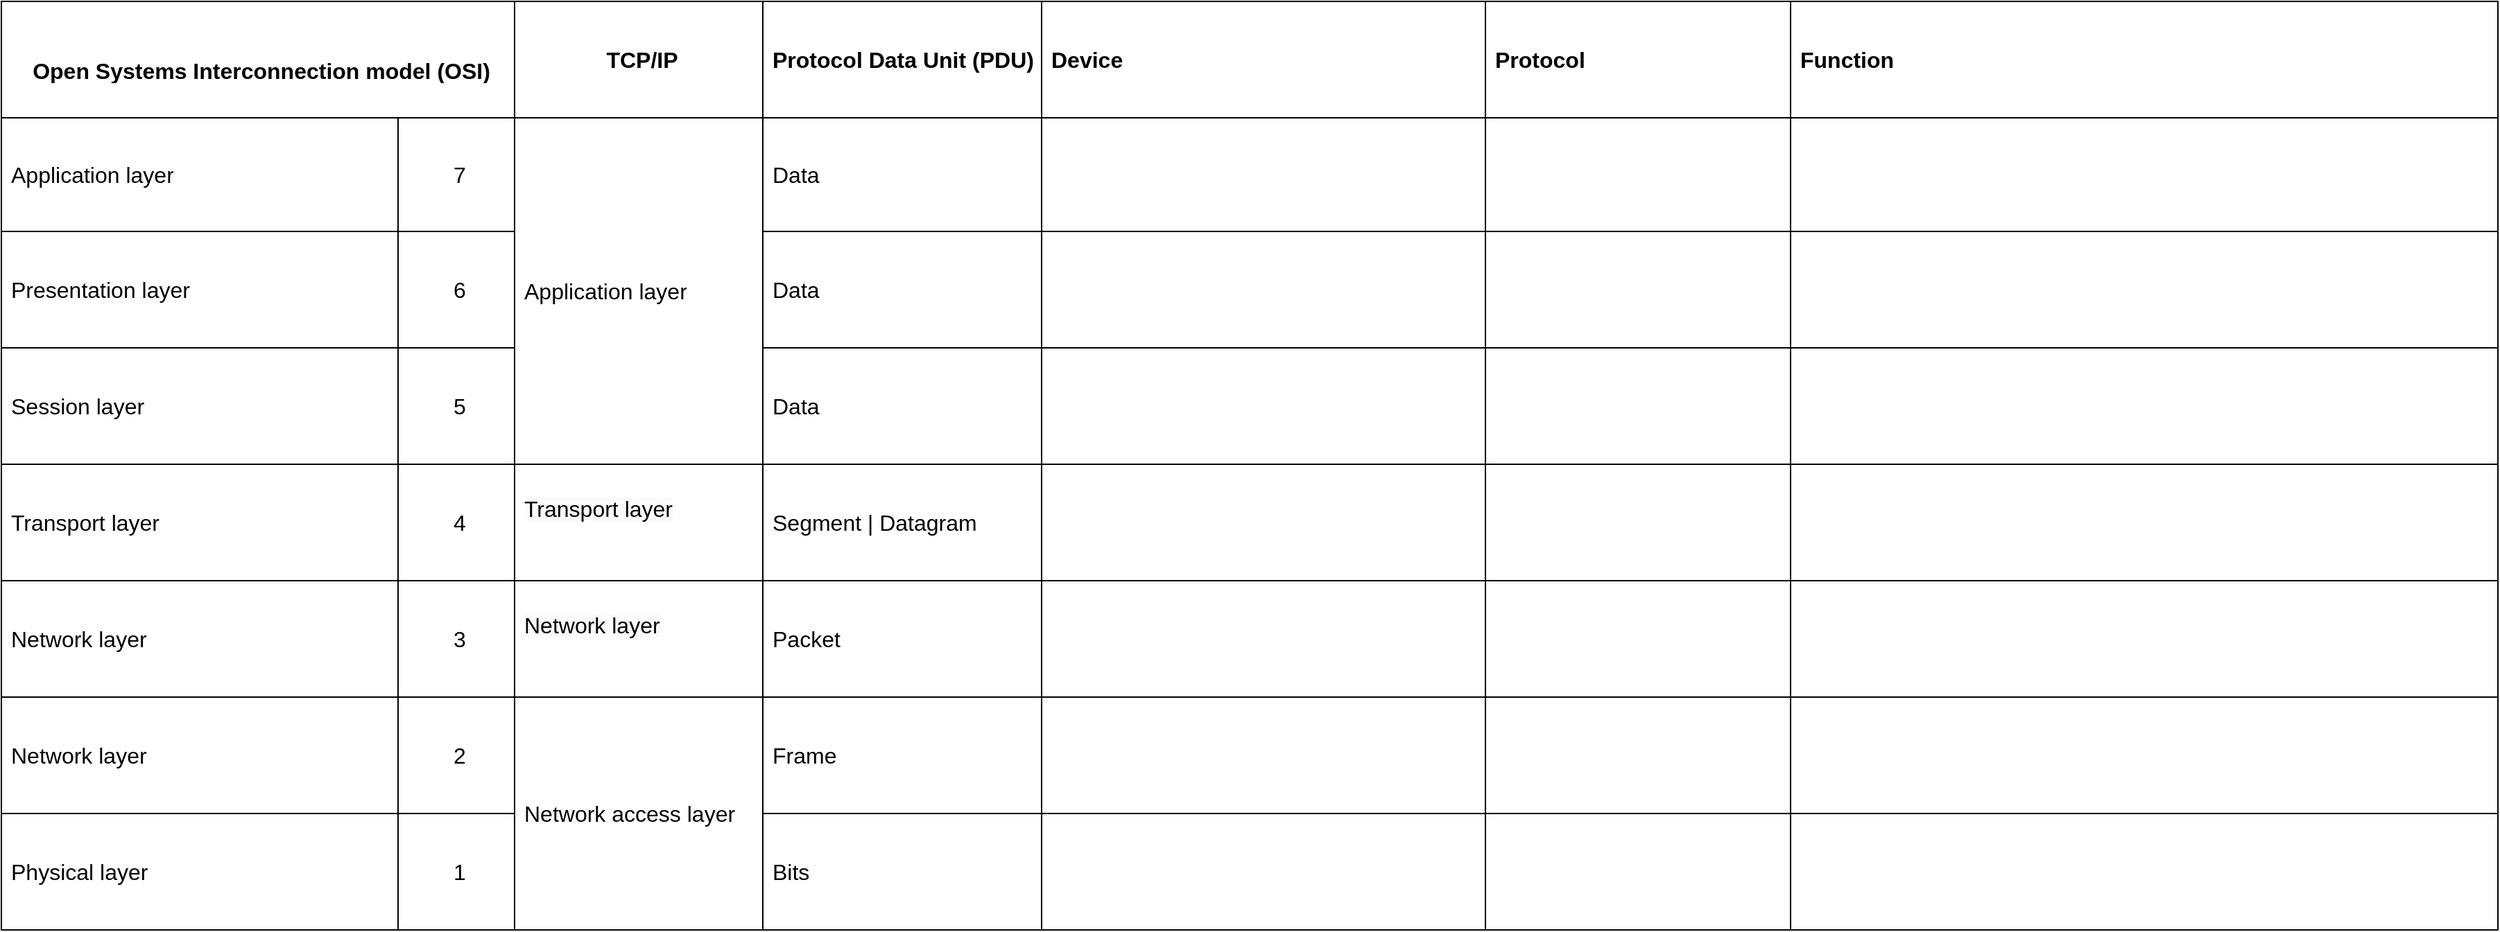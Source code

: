 <mxfile version="23.0.2" type="device">
  <diagram name="Page-1" id="F6d9qKClxrf3HJb0bxKK">
    <mxGraphModel dx="2805" dy="808" grid="1" gridSize="10" guides="1" tooltips="1" connect="1" arrows="1" fold="1" page="1" pageScale="1" pageWidth="1169" pageHeight="1654" math="0" shadow="0">
      <root>
        <mxCell id="0" />
        <mxCell id="1" parent="0" />
        <mxCell id="hqlTSE6iJHoxaWxvJwrG-1" value="" style="shape=table;startSize=0;container=1;collapsible=0;childLayout=tableLayout;fontSize=16;align=left;fontFamily=Courier New;spacingLeft=5;spacingRight=4;" vertex="1" parent="1">
          <mxGeometry x="-170" y="280" width="1800.0" height="670" as="geometry" />
        </mxCell>
        <mxCell id="hqlTSE6iJHoxaWxvJwrG-2" value="" style="shape=tableRow;horizontal=0;startSize=0;swimlaneHead=0;swimlaneBody=0;strokeColor=inherit;top=0;left=0;bottom=0;right=0;collapsible=0;dropTarget=0;fillColor=none;points=[[0,0.5],[1,0.5]];portConstraint=eastwest;fontSize=16;align=left;spacingLeft=5;" vertex="1" parent="hqlTSE6iJHoxaWxvJwrG-1">
          <mxGeometry width="1800.0" height="84" as="geometry" />
        </mxCell>
        <mxCell id="hqlTSE6iJHoxaWxvJwrG-3" value="&lt;p style=&quot;line-height: 100%; margin-bottom: 0in;&quot;&gt;&lt;b&gt;Open Systems Interconnection model (OSI)&lt;/b&gt;&lt;/p&gt;" style="shape=partialRectangle;html=1;whiteSpace=wrap;connectable=0;strokeColor=inherit;overflow=hidden;fillColor=none;top=0;left=0;bottom=0;right=0;pointerEvents=1;fontSize=16;align=center;spacingLeft=5;rowspan=1;colspan=2;" vertex="1" parent="hqlTSE6iJHoxaWxvJwrG-2">
          <mxGeometry width="370" height="84" as="geometry">
            <mxRectangle width="286" height="84" as="alternateBounds" />
          </mxGeometry>
        </mxCell>
        <mxCell id="hqlTSE6iJHoxaWxvJwrG-4" value="OSI layer" style="shape=partialRectangle;html=1;whiteSpace=wrap;connectable=0;strokeColor=inherit;overflow=hidden;fillColor=none;top=0;left=0;bottom=0;right=0;pointerEvents=1;fontSize=16;align=center;spacingLeft=5;" vertex="1" visible="0" parent="hqlTSE6iJHoxaWxvJwrG-2">
          <mxGeometry x="286" width="84" height="84" as="geometry">
            <mxRectangle width="84" height="84" as="alternateBounds" />
          </mxGeometry>
        </mxCell>
        <mxCell id="hqlTSE6iJHoxaWxvJwrG-79" value="TCP/IP" style="shape=partialRectangle;html=1;whiteSpace=wrap;connectable=1;strokeColor=inherit;overflow=hidden;fillColor=none;top=0;left=0;bottom=0;right=0;pointerEvents=1;fontSize=16;movable=1;resizable=1;rotatable=1;deletable=1;editable=1;locked=0;align=center;spacingLeft=5;fontStyle=1" vertex="1" parent="hqlTSE6iJHoxaWxvJwrG-2">
          <mxGeometry x="370" width="179" height="84" as="geometry">
            <mxRectangle width="179" height="84" as="alternateBounds" />
          </mxGeometry>
        </mxCell>
        <mxCell id="hqlTSE6iJHoxaWxvJwrG-5" value="Protocol Data Unit (PDU)" style="shape=partialRectangle;html=1;whiteSpace=wrap;connectable=1;strokeColor=inherit;overflow=hidden;fillColor=none;top=0;left=0;bottom=0;right=0;pointerEvents=1;fontSize=16;movable=1;resizable=1;rotatable=1;deletable=1;editable=1;locked=0;align=left;spacingLeft=5;fontStyle=1" vertex="1" parent="hqlTSE6iJHoxaWxvJwrG-2">
          <mxGeometry x="549" width="201" height="84" as="geometry">
            <mxRectangle width="201" height="84" as="alternateBounds" />
          </mxGeometry>
        </mxCell>
        <mxCell id="hqlTSE6iJHoxaWxvJwrG-14" value="Device" style="shape=partialRectangle;html=1;whiteSpace=wrap;connectable=1;strokeColor=inherit;overflow=hidden;fillColor=none;top=0;left=0;bottom=0;right=0;pointerEvents=1;fontSize=16;movable=1;resizable=1;rotatable=1;deletable=1;editable=1;locked=0;align=left;spacingLeft=5;fontStyle=1" vertex="1" parent="hqlTSE6iJHoxaWxvJwrG-2">
          <mxGeometry x="750" width="320" height="84" as="geometry">
            <mxRectangle width="320" height="84" as="alternateBounds" />
          </mxGeometry>
        </mxCell>
        <mxCell id="hqlTSE6iJHoxaWxvJwrG-20" value="Protocol" style="shape=partialRectangle;html=1;whiteSpace=wrap;connectable=1;strokeColor=inherit;overflow=hidden;fillColor=none;top=0;left=0;bottom=0;right=0;pointerEvents=1;fontSize=16;movable=1;resizable=1;rotatable=1;deletable=1;editable=1;locked=0;align=left;spacingLeft=5;fontStyle=1" vertex="1" parent="hqlTSE6iJHoxaWxvJwrG-2">
          <mxGeometry x="1070" width="220" height="84" as="geometry">
            <mxRectangle width="220" height="84" as="alternateBounds" />
          </mxGeometry>
        </mxCell>
        <mxCell id="hqlTSE6iJHoxaWxvJwrG-17" value="Function" style="shape=partialRectangle;html=1;whiteSpace=wrap;connectable=1;strokeColor=inherit;overflow=hidden;fillColor=none;top=0;left=0;bottom=0;right=0;pointerEvents=1;fontSize=16;movable=1;resizable=1;rotatable=1;deletable=1;editable=1;locked=0;align=left;spacingLeft=5;fontStyle=1" vertex="1" parent="hqlTSE6iJHoxaWxvJwrG-2">
          <mxGeometry x="1290" width="510" height="84" as="geometry">
            <mxRectangle width="510" height="84" as="alternateBounds" />
          </mxGeometry>
        </mxCell>
        <mxCell id="hqlTSE6iJHoxaWxvJwrG-6" value="" style="shape=tableRow;horizontal=0;startSize=0;swimlaneHead=0;swimlaneBody=0;strokeColor=inherit;top=0;left=0;bottom=0;right=0;collapsible=0;dropTarget=0;fillColor=none;points=[[0,0.5],[1,0.5]];portConstraint=eastwest;fontSize=16;align=left;spacingLeft=5;" vertex="1" parent="hqlTSE6iJHoxaWxvJwrG-1">
          <mxGeometry y="84" width="1800.0" height="82" as="geometry" />
        </mxCell>
        <mxCell id="hqlTSE6iJHoxaWxvJwrG-7" value="Application layer" style="shape=partialRectangle;html=1;whiteSpace=wrap;connectable=0;strokeColor=inherit;overflow=hidden;fillColor=none;top=0;left=0;bottom=0;right=0;pointerEvents=1;fontSize=16;align=left;spacingLeft=5;" vertex="1" parent="hqlTSE6iJHoxaWxvJwrG-6">
          <mxGeometry width="286" height="82" as="geometry">
            <mxRectangle width="286" height="82" as="alternateBounds" />
          </mxGeometry>
        </mxCell>
        <mxCell id="hqlTSE6iJHoxaWxvJwrG-8" value="7" style="shape=partialRectangle;html=1;whiteSpace=wrap;connectable=0;strokeColor=inherit;overflow=hidden;fillColor=none;top=0;left=0;bottom=0;right=0;pointerEvents=1;fontSize=16;align=center;spacingLeft=5;" vertex="1" parent="hqlTSE6iJHoxaWxvJwrG-6">
          <mxGeometry x="286" width="84" height="82" as="geometry">
            <mxRectangle width="84" height="82" as="alternateBounds" />
          </mxGeometry>
        </mxCell>
        <mxCell id="hqlTSE6iJHoxaWxvJwrG-80" value="Application layer" style="shape=partialRectangle;html=1;whiteSpace=wrap;connectable=1;strokeColor=inherit;overflow=hidden;fillColor=none;top=0;left=0;bottom=0;right=0;pointerEvents=1;fontSize=16;movable=1;resizable=1;rotatable=1;deletable=1;editable=1;locked=0;align=left;spacingLeft=5;rowspan=3;colspan=1;" vertex="1" parent="hqlTSE6iJHoxaWxvJwrG-6">
          <mxGeometry x="370" width="179" height="250" as="geometry">
            <mxRectangle width="179" height="82" as="alternateBounds" />
          </mxGeometry>
        </mxCell>
        <mxCell id="hqlTSE6iJHoxaWxvJwrG-9" value="Data" style="shape=partialRectangle;html=1;whiteSpace=wrap;connectable=1;strokeColor=inherit;overflow=hidden;fillColor=none;top=0;left=0;bottom=0;right=0;pointerEvents=1;fontSize=16;movable=1;resizable=1;rotatable=1;deletable=1;editable=1;locked=0;align=left;spacingLeft=5;" vertex="1" parent="hqlTSE6iJHoxaWxvJwrG-6">
          <mxGeometry x="549" width="201" height="82" as="geometry">
            <mxRectangle width="201" height="82" as="alternateBounds" />
          </mxGeometry>
        </mxCell>
        <mxCell id="hqlTSE6iJHoxaWxvJwrG-15" style="shape=partialRectangle;html=1;whiteSpace=wrap;connectable=1;strokeColor=inherit;overflow=hidden;fillColor=none;top=0;left=0;bottom=0;right=0;pointerEvents=1;fontSize=16;movable=1;resizable=1;rotatable=1;deletable=1;editable=1;locked=0;align=left;spacingLeft=5;" vertex="1" parent="hqlTSE6iJHoxaWxvJwrG-6">
          <mxGeometry x="750" width="320" height="82" as="geometry">
            <mxRectangle width="320" height="82" as="alternateBounds" />
          </mxGeometry>
        </mxCell>
        <mxCell id="hqlTSE6iJHoxaWxvJwrG-21" style="shape=partialRectangle;html=1;whiteSpace=wrap;connectable=1;strokeColor=inherit;overflow=hidden;fillColor=none;top=0;left=0;bottom=0;right=0;pointerEvents=1;fontSize=16;movable=1;resizable=1;rotatable=1;deletable=1;editable=1;locked=0;align=left;spacingLeft=5;" vertex="1" parent="hqlTSE6iJHoxaWxvJwrG-6">
          <mxGeometry x="1070" width="220" height="82" as="geometry">
            <mxRectangle width="220" height="82" as="alternateBounds" />
          </mxGeometry>
        </mxCell>
        <mxCell id="hqlTSE6iJHoxaWxvJwrG-18" style="shape=partialRectangle;html=1;whiteSpace=wrap;connectable=1;strokeColor=inherit;overflow=hidden;fillColor=none;top=0;left=0;bottom=0;right=0;pointerEvents=1;fontSize=16;movable=1;resizable=1;rotatable=1;deletable=1;editable=1;locked=0;align=left;spacingLeft=5;" vertex="1" parent="hqlTSE6iJHoxaWxvJwrG-6">
          <mxGeometry x="1290" width="510" height="82" as="geometry">
            <mxRectangle width="510" height="82" as="alternateBounds" />
          </mxGeometry>
        </mxCell>
        <mxCell id="hqlTSE6iJHoxaWxvJwrG-10" value="" style="shape=tableRow;horizontal=0;startSize=0;swimlaneHead=0;swimlaneBody=0;strokeColor=inherit;top=0;left=0;bottom=0;right=0;collapsible=0;dropTarget=0;fillColor=none;points=[[0,0.5],[1,0.5]];portConstraint=eastwest;fontSize=16;align=left;spacingLeft=5;" vertex="1" parent="hqlTSE6iJHoxaWxvJwrG-1">
          <mxGeometry y="166" width="1800.0" height="84" as="geometry" />
        </mxCell>
        <mxCell id="hqlTSE6iJHoxaWxvJwrG-11" value="Presentation layer" style="shape=partialRectangle;html=1;whiteSpace=wrap;connectable=0;strokeColor=inherit;overflow=hidden;fillColor=none;top=0;left=0;bottom=0;right=0;pointerEvents=1;fontSize=16;align=left;spacingLeft=5;" vertex="1" parent="hqlTSE6iJHoxaWxvJwrG-10">
          <mxGeometry width="286" height="84" as="geometry">
            <mxRectangle width="286" height="84" as="alternateBounds" />
          </mxGeometry>
        </mxCell>
        <mxCell id="hqlTSE6iJHoxaWxvJwrG-12" value="6" style="shape=partialRectangle;html=1;whiteSpace=wrap;connectable=0;strokeColor=inherit;overflow=hidden;fillColor=none;top=0;left=0;bottom=0;right=0;pointerEvents=1;fontSize=16;align=center;spacingLeft=5;" vertex="1" parent="hqlTSE6iJHoxaWxvJwrG-10">
          <mxGeometry x="286" width="84" height="84" as="geometry">
            <mxRectangle width="84" height="84" as="alternateBounds" />
          </mxGeometry>
        </mxCell>
        <mxCell id="hqlTSE6iJHoxaWxvJwrG-81" value="" style="shape=partialRectangle;html=1;whiteSpace=wrap;connectable=1;strokeColor=inherit;overflow=hidden;fillColor=none;top=0;left=0;bottom=0;right=0;pointerEvents=1;fontSize=16;movable=1;resizable=1;rotatable=1;deletable=1;editable=1;locked=0;align=left;spacingLeft=5;" vertex="1" visible="0" parent="hqlTSE6iJHoxaWxvJwrG-10">
          <mxGeometry x="370" width="179" height="84" as="geometry">
            <mxRectangle width="179" height="84" as="alternateBounds" />
          </mxGeometry>
        </mxCell>
        <mxCell id="hqlTSE6iJHoxaWxvJwrG-13" value="Data" style="shape=partialRectangle;html=1;whiteSpace=wrap;connectable=1;strokeColor=inherit;overflow=hidden;fillColor=none;top=0;left=0;bottom=0;right=0;pointerEvents=1;fontSize=16;movable=1;resizable=1;rotatable=1;deletable=1;editable=1;locked=0;align=left;spacingLeft=5;" vertex="1" parent="hqlTSE6iJHoxaWxvJwrG-10">
          <mxGeometry x="549" width="201" height="84" as="geometry">
            <mxRectangle width="201" height="84" as="alternateBounds" />
          </mxGeometry>
        </mxCell>
        <mxCell id="hqlTSE6iJHoxaWxvJwrG-16" style="shape=partialRectangle;html=1;whiteSpace=wrap;connectable=1;strokeColor=inherit;overflow=hidden;fillColor=none;top=0;left=0;bottom=0;right=0;pointerEvents=1;fontSize=16;movable=1;resizable=1;rotatable=1;deletable=1;editable=1;locked=0;align=left;spacingLeft=5;" vertex="1" parent="hqlTSE6iJHoxaWxvJwrG-10">
          <mxGeometry x="750" width="320" height="84" as="geometry">
            <mxRectangle width="320" height="84" as="alternateBounds" />
          </mxGeometry>
        </mxCell>
        <mxCell id="hqlTSE6iJHoxaWxvJwrG-22" style="shape=partialRectangle;html=1;whiteSpace=wrap;connectable=1;strokeColor=inherit;overflow=hidden;fillColor=none;top=0;left=0;bottom=0;right=0;pointerEvents=1;fontSize=16;movable=1;resizable=1;rotatable=1;deletable=1;editable=1;locked=0;align=left;spacingLeft=5;" vertex="1" parent="hqlTSE6iJHoxaWxvJwrG-10">
          <mxGeometry x="1070" width="220" height="84" as="geometry">
            <mxRectangle width="220" height="84" as="alternateBounds" />
          </mxGeometry>
        </mxCell>
        <mxCell id="hqlTSE6iJHoxaWxvJwrG-19" style="shape=partialRectangle;html=1;whiteSpace=wrap;connectable=1;strokeColor=inherit;overflow=hidden;fillColor=none;top=0;left=0;bottom=0;right=0;pointerEvents=1;fontSize=16;movable=1;resizable=1;rotatable=1;deletable=1;editable=1;locked=0;align=left;spacingLeft=5;" vertex="1" parent="hqlTSE6iJHoxaWxvJwrG-10">
          <mxGeometry x="1290" width="510" height="84" as="geometry">
            <mxRectangle width="510" height="84" as="alternateBounds" />
          </mxGeometry>
        </mxCell>
        <mxCell id="hqlTSE6iJHoxaWxvJwrG-44" style="shape=tableRow;horizontal=0;startSize=0;swimlaneHead=0;swimlaneBody=0;strokeColor=inherit;top=0;left=0;bottom=0;right=0;collapsible=0;dropTarget=0;fillColor=none;points=[[0,0.5],[1,0.5]];portConstraint=eastwest;fontSize=16;align=left;spacingLeft=5;" vertex="1" parent="hqlTSE6iJHoxaWxvJwrG-1">
          <mxGeometry y="250" width="1800.0" height="84" as="geometry" />
        </mxCell>
        <mxCell id="hqlTSE6iJHoxaWxvJwrG-45" value="Session layer" style="shape=partialRectangle;html=1;whiteSpace=wrap;connectable=0;strokeColor=inherit;overflow=hidden;fillColor=none;top=0;left=0;bottom=0;right=0;pointerEvents=1;fontSize=16;align=left;spacingLeft=5;" vertex="1" parent="hqlTSE6iJHoxaWxvJwrG-44">
          <mxGeometry width="286" height="84" as="geometry">
            <mxRectangle width="286" height="84" as="alternateBounds" />
          </mxGeometry>
        </mxCell>
        <mxCell id="hqlTSE6iJHoxaWxvJwrG-46" value="5" style="shape=partialRectangle;html=1;whiteSpace=wrap;connectable=0;strokeColor=inherit;overflow=hidden;fillColor=none;top=0;left=0;bottom=0;right=0;pointerEvents=1;fontSize=16;align=center;spacingLeft=5;" vertex="1" parent="hqlTSE6iJHoxaWxvJwrG-44">
          <mxGeometry x="286" width="84" height="84" as="geometry">
            <mxRectangle width="84" height="84" as="alternateBounds" />
          </mxGeometry>
        </mxCell>
        <mxCell id="hqlTSE6iJHoxaWxvJwrG-82" value="" style="shape=partialRectangle;html=1;whiteSpace=wrap;connectable=1;strokeColor=inherit;overflow=hidden;fillColor=none;top=0;left=0;bottom=0;right=0;pointerEvents=1;fontSize=16;movable=1;resizable=1;rotatable=1;deletable=1;editable=1;locked=0;align=left;spacingLeft=5;" vertex="1" visible="0" parent="hqlTSE6iJHoxaWxvJwrG-44">
          <mxGeometry x="370" width="179" height="84" as="geometry">
            <mxRectangle width="179" height="84" as="alternateBounds" />
          </mxGeometry>
        </mxCell>
        <mxCell id="hqlTSE6iJHoxaWxvJwrG-47" value="Data" style="shape=partialRectangle;html=1;whiteSpace=wrap;connectable=1;strokeColor=inherit;overflow=hidden;fillColor=none;top=0;left=0;bottom=0;right=0;pointerEvents=1;fontSize=16;movable=1;resizable=1;rotatable=1;deletable=1;editable=1;locked=0;align=left;spacingLeft=5;" vertex="1" parent="hqlTSE6iJHoxaWxvJwrG-44">
          <mxGeometry x="549" width="201" height="84" as="geometry">
            <mxRectangle width="201" height="84" as="alternateBounds" />
          </mxGeometry>
        </mxCell>
        <mxCell id="hqlTSE6iJHoxaWxvJwrG-48" style="shape=partialRectangle;html=1;whiteSpace=wrap;connectable=1;strokeColor=inherit;overflow=hidden;fillColor=none;top=0;left=0;bottom=0;right=0;pointerEvents=1;fontSize=16;movable=1;resizable=1;rotatable=1;deletable=1;editable=1;locked=0;align=left;spacingLeft=5;" vertex="1" parent="hqlTSE6iJHoxaWxvJwrG-44">
          <mxGeometry x="750" width="320" height="84" as="geometry">
            <mxRectangle width="320" height="84" as="alternateBounds" />
          </mxGeometry>
        </mxCell>
        <mxCell id="hqlTSE6iJHoxaWxvJwrG-49" style="shape=partialRectangle;html=1;whiteSpace=wrap;connectable=1;strokeColor=inherit;overflow=hidden;fillColor=none;top=0;left=0;bottom=0;right=0;pointerEvents=1;fontSize=16;movable=1;resizable=1;rotatable=1;deletable=1;editable=1;locked=0;align=left;spacingLeft=5;" vertex="1" parent="hqlTSE6iJHoxaWxvJwrG-44">
          <mxGeometry x="1070" width="220" height="84" as="geometry">
            <mxRectangle width="220" height="84" as="alternateBounds" />
          </mxGeometry>
        </mxCell>
        <mxCell id="hqlTSE6iJHoxaWxvJwrG-50" style="shape=partialRectangle;html=1;whiteSpace=wrap;connectable=1;strokeColor=inherit;overflow=hidden;fillColor=none;top=0;left=0;bottom=0;right=0;pointerEvents=1;fontSize=16;movable=1;resizable=1;rotatable=1;deletable=1;editable=1;locked=0;align=left;spacingLeft=5;" vertex="1" parent="hqlTSE6iJHoxaWxvJwrG-44">
          <mxGeometry x="1290" width="510" height="84" as="geometry">
            <mxRectangle width="510" height="84" as="alternateBounds" />
          </mxGeometry>
        </mxCell>
        <mxCell id="hqlTSE6iJHoxaWxvJwrG-51" style="shape=tableRow;horizontal=0;startSize=0;swimlaneHead=0;swimlaneBody=0;strokeColor=inherit;top=0;left=0;bottom=0;right=0;collapsible=0;dropTarget=0;fillColor=none;points=[[0,0.5],[1,0.5]];portConstraint=eastwest;fontSize=16;align=left;spacingLeft=5;" vertex="1" parent="hqlTSE6iJHoxaWxvJwrG-1">
          <mxGeometry y="334" width="1800.0" height="84" as="geometry" />
        </mxCell>
        <mxCell id="hqlTSE6iJHoxaWxvJwrG-52" value="Transport layer" style="shape=partialRectangle;html=1;whiteSpace=wrap;connectable=0;strokeColor=inherit;overflow=hidden;fillColor=none;top=0;left=0;bottom=0;right=0;pointerEvents=1;fontSize=16;align=left;spacingLeft=5;" vertex="1" parent="hqlTSE6iJHoxaWxvJwrG-51">
          <mxGeometry width="286" height="84" as="geometry">
            <mxRectangle width="286" height="84" as="alternateBounds" />
          </mxGeometry>
        </mxCell>
        <mxCell id="hqlTSE6iJHoxaWxvJwrG-53" value="4" style="shape=partialRectangle;html=1;whiteSpace=wrap;connectable=0;strokeColor=inherit;overflow=hidden;fillColor=none;top=0;left=0;bottom=0;right=0;pointerEvents=1;fontSize=16;align=center;spacingLeft=5;" vertex="1" parent="hqlTSE6iJHoxaWxvJwrG-51">
          <mxGeometry x="286" width="84" height="84" as="geometry">
            <mxRectangle width="84" height="84" as="alternateBounds" />
          </mxGeometry>
        </mxCell>
        <mxCell id="hqlTSE6iJHoxaWxvJwrG-83" value="&#xa;&lt;span style=&quot;color: rgb(0, 0, 0); font-family: Helvetica; font-size: 16px; font-style: normal; font-variant-ligatures: normal; font-variant-caps: normal; font-weight: 400; letter-spacing: normal; orphans: 2; text-align: left; text-indent: 0px; text-transform: none; widows: 2; word-spacing: 0px; -webkit-text-stroke-width: 0px; background-color: rgb(251, 251, 251); text-decoration-thickness: initial; text-decoration-style: initial; text-decoration-color: initial; float: none; display: inline !important;&quot;&gt;Transport layer&lt;/span&gt;&#xa;&#xa;" style="shape=partialRectangle;html=1;whiteSpace=wrap;connectable=1;strokeColor=inherit;overflow=hidden;fillColor=none;top=0;left=0;bottom=0;right=0;pointerEvents=1;fontSize=16;movable=1;resizable=1;rotatable=1;deletable=1;editable=1;locked=0;align=left;spacingLeft=5;" vertex="1" parent="hqlTSE6iJHoxaWxvJwrG-51">
          <mxGeometry x="370" width="179" height="84" as="geometry">
            <mxRectangle width="179" height="84" as="alternateBounds" />
          </mxGeometry>
        </mxCell>
        <mxCell id="hqlTSE6iJHoxaWxvJwrG-54" value="Segment | Datagram" style="shape=partialRectangle;html=1;whiteSpace=wrap;connectable=1;strokeColor=inherit;overflow=hidden;fillColor=none;top=0;left=0;bottom=0;right=0;pointerEvents=1;fontSize=16;movable=1;resizable=1;rotatable=1;deletable=1;editable=1;locked=0;align=left;spacingLeft=5;" vertex="1" parent="hqlTSE6iJHoxaWxvJwrG-51">
          <mxGeometry x="549" width="201" height="84" as="geometry">
            <mxRectangle width="201" height="84" as="alternateBounds" />
          </mxGeometry>
        </mxCell>
        <mxCell id="hqlTSE6iJHoxaWxvJwrG-55" style="shape=partialRectangle;html=1;whiteSpace=wrap;connectable=1;strokeColor=inherit;overflow=hidden;fillColor=none;top=0;left=0;bottom=0;right=0;pointerEvents=1;fontSize=16;movable=1;resizable=1;rotatable=1;deletable=1;editable=1;locked=0;align=left;spacingLeft=5;" vertex="1" parent="hqlTSE6iJHoxaWxvJwrG-51">
          <mxGeometry x="750" width="320" height="84" as="geometry">
            <mxRectangle width="320" height="84" as="alternateBounds" />
          </mxGeometry>
        </mxCell>
        <mxCell id="hqlTSE6iJHoxaWxvJwrG-56" style="shape=partialRectangle;html=1;whiteSpace=wrap;connectable=1;strokeColor=inherit;overflow=hidden;fillColor=none;top=0;left=0;bottom=0;right=0;pointerEvents=1;fontSize=16;movable=1;resizable=1;rotatable=1;deletable=1;editable=1;locked=0;align=left;spacingLeft=5;" vertex="1" parent="hqlTSE6iJHoxaWxvJwrG-51">
          <mxGeometry x="1070" width="220" height="84" as="geometry">
            <mxRectangle width="220" height="84" as="alternateBounds" />
          </mxGeometry>
        </mxCell>
        <mxCell id="hqlTSE6iJHoxaWxvJwrG-57" style="shape=partialRectangle;html=1;whiteSpace=wrap;connectable=1;strokeColor=inherit;overflow=hidden;fillColor=none;top=0;left=0;bottom=0;right=0;pointerEvents=1;fontSize=16;movable=1;resizable=1;rotatable=1;deletable=1;editable=1;locked=0;align=left;spacingLeft=5;" vertex="1" parent="hqlTSE6iJHoxaWxvJwrG-51">
          <mxGeometry x="1290" width="510" height="84" as="geometry">
            <mxRectangle width="510" height="84" as="alternateBounds" />
          </mxGeometry>
        </mxCell>
        <mxCell id="hqlTSE6iJHoxaWxvJwrG-58" style="shape=tableRow;horizontal=0;startSize=0;swimlaneHead=0;swimlaneBody=0;strokeColor=inherit;top=0;left=0;bottom=0;right=0;collapsible=0;dropTarget=0;fillColor=none;points=[[0,0.5],[1,0.5]];portConstraint=eastwest;fontSize=16;align=left;spacingLeft=5;" vertex="1" parent="hqlTSE6iJHoxaWxvJwrG-1">
          <mxGeometry y="418" width="1800.0" height="84" as="geometry" />
        </mxCell>
        <mxCell id="hqlTSE6iJHoxaWxvJwrG-59" value="Network layer" style="shape=partialRectangle;html=1;whiteSpace=wrap;connectable=0;strokeColor=inherit;overflow=hidden;fillColor=none;top=0;left=0;bottom=0;right=0;pointerEvents=1;fontSize=16;align=left;spacingLeft=5;" vertex="1" parent="hqlTSE6iJHoxaWxvJwrG-58">
          <mxGeometry width="286" height="84" as="geometry">
            <mxRectangle width="286" height="84" as="alternateBounds" />
          </mxGeometry>
        </mxCell>
        <mxCell id="hqlTSE6iJHoxaWxvJwrG-60" value="3" style="shape=partialRectangle;html=1;whiteSpace=wrap;connectable=0;strokeColor=inherit;overflow=hidden;fillColor=none;top=0;left=0;bottom=0;right=0;pointerEvents=1;fontSize=16;align=center;spacingLeft=5;" vertex="1" parent="hqlTSE6iJHoxaWxvJwrG-58">
          <mxGeometry x="286" width="84" height="84" as="geometry">
            <mxRectangle width="84" height="84" as="alternateBounds" />
          </mxGeometry>
        </mxCell>
        <mxCell id="hqlTSE6iJHoxaWxvJwrG-84" value="&#xa;&lt;span style=&quot;color: rgb(0, 0, 0); font-family: Helvetica; font-size: 16px; font-style: normal; font-variant-ligatures: normal; font-variant-caps: normal; font-weight: 400; letter-spacing: normal; orphans: 2; text-align: left; text-indent: 0px; text-transform: none; widows: 2; word-spacing: 0px; -webkit-text-stroke-width: 0px; background-color: rgb(251, 251, 251); text-decoration-thickness: initial; text-decoration-style: initial; text-decoration-color: initial; float: none; display: inline !important;&quot;&gt;Network layer&lt;/span&gt;&#xa;&#xa;" style="shape=partialRectangle;html=1;whiteSpace=wrap;connectable=1;strokeColor=inherit;overflow=hidden;fillColor=none;top=0;left=0;bottom=0;right=0;pointerEvents=1;fontSize=16;movable=1;resizable=1;rotatable=1;deletable=1;editable=1;locked=0;align=left;spacingLeft=5;" vertex="1" parent="hqlTSE6iJHoxaWxvJwrG-58">
          <mxGeometry x="370" width="179" height="84" as="geometry">
            <mxRectangle width="179" height="84" as="alternateBounds" />
          </mxGeometry>
        </mxCell>
        <mxCell id="hqlTSE6iJHoxaWxvJwrG-61" value="Packet" style="shape=partialRectangle;html=1;whiteSpace=wrap;connectable=1;strokeColor=inherit;overflow=hidden;fillColor=none;top=0;left=0;bottom=0;right=0;pointerEvents=1;fontSize=16;movable=1;resizable=1;rotatable=1;deletable=1;editable=1;locked=0;align=left;spacingLeft=5;" vertex="1" parent="hqlTSE6iJHoxaWxvJwrG-58">
          <mxGeometry x="549" width="201" height="84" as="geometry">
            <mxRectangle width="201" height="84" as="alternateBounds" />
          </mxGeometry>
        </mxCell>
        <mxCell id="hqlTSE6iJHoxaWxvJwrG-62" style="shape=partialRectangle;html=1;whiteSpace=wrap;connectable=1;strokeColor=inherit;overflow=hidden;fillColor=none;top=0;left=0;bottom=0;right=0;pointerEvents=1;fontSize=16;movable=1;resizable=1;rotatable=1;deletable=1;editable=1;locked=0;align=left;spacingLeft=5;" vertex="1" parent="hqlTSE6iJHoxaWxvJwrG-58">
          <mxGeometry x="750" width="320" height="84" as="geometry">
            <mxRectangle width="320" height="84" as="alternateBounds" />
          </mxGeometry>
        </mxCell>
        <mxCell id="hqlTSE6iJHoxaWxvJwrG-63" style="shape=partialRectangle;html=1;whiteSpace=wrap;connectable=1;strokeColor=inherit;overflow=hidden;fillColor=none;top=0;left=0;bottom=0;right=0;pointerEvents=1;fontSize=16;movable=1;resizable=1;rotatable=1;deletable=1;editable=1;locked=0;align=left;spacingLeft=5;" vertex="1" parent="hqlTSE6iJHoxaWxvJwrG-58">
          <mxGeometry x="1070" width="220" height="84" as="geometry">
            <mxRectangle width="220" height="84" as="alternateBounds" />
          </mxGeometry>
        </mxCell>
        <mxCell id="hqlTSE6iJHoxaWxvJwrG-64" style="shape=partialRectangle;html=1;whiteSpace=wrap;connectable=1;strokeColor=inherit;overflow=hidden;fillColor=none;top=0;left=0;bottom=0;right=0;pointerEvents=1;fontSize=16;movable=1;resizable=1;rotatable=1;deletable=1;editable=1;locked=0;align=left;spacingLeft=5;" vertex="1" parent="hqlTSE6iJHoxaWxvJwrG-58">
          <mxGeometry x="1290" width="510" height="84" as="geometry">
            <mxRectangle width="510" height="84" as="alternateBounds" />
          </mxGeometry>
        </mxCell>
        <mxCell id="hqlTSE6iJHoxaWxvJwrG-65" style="shape=tableRow;horizontal=0;startSize=0;swimlaneHead=0;swimlaneBody=0;strokeColor=inherit;top=0;left=0;bottom=0;right=0;collapsible=0;dropTarget=0;fillColor=none;points=[[0,0.5],[1,0.5]];portConstraint=eastwest;fontSize=16;align=left;spacingLeft=5;" vertex="1" parent="hqlTSE6iJHoxaWxvJwrG-1">
          <mxGeometry y="502" width="1800.0" height="84" as="geometry" />
        </mxCell>
        <mxCell id="hqlTSE6iJHoxaWxvJwrG-66" value="Network layer&amp;nbsp;" style="shape=partialRectangle;html=1;whiteSpace=wrap;connectable=0;strokeColor=inherit;overflow=hidden;fillColor=none;top=0;left=0;bottom=0;right=0;pointerEvents=1;fontSize=16;align=left;spacingLeft=5;" vertex="1" parent="hqlTSE6iJHoxaWxvJwrG-65">
          <mxGeometry width="286" height="84" as="geometry">
            <mxRectangle width="286" height="84" as="alternateBounds" />
          </mxGeometry>
        </mxCell>
        <mxCell id="hqlTSE6iJHoxaWxvJwrG-67" value="2" style="shape=partialRectangle;html=1;whiteSpace=wrap;connectable=0;strokeColor=inherit;overflow=hidden;fillColor=none;top=0;left=0;bottom=0;right=0;pointerEvents=1;fontSize=16;align=center;spacingLeft=5;" vertex="1" parent="hqlTSE6iJHoxaWxvJwrG-65">
          <mxGeometry x="286" width="84" height="84" as="geometry">
            <mxRectangle width="84" height="84" as="alternateBounds" />
          </mxGeometry>
        </mxCell>
        <mxCell id="hqlTSE6iJHoxaWxvJwrG-85" value="Network access layer" style="shape=partialRectangle;html=1;whiteSpace=wrap;connectable=1;strokeColor=inherit;overflow=hidden;fillColor=none;top=0;left=0;bottom=0;right=0;pointerEvents=1;fontSize=16;movable=1;resizable=1;rotatable=1;deletable=1;editable=1;locked=0;align=left;spacingLeft=5;rowspan=2;colspan=1;" vertex="1" parent="hqlTSE6iJHoxaWxvJwrG-65">
          <mxGeometry x="370" width="179" height="168" as="geometry">
            <mxRectangle width="179" height="84" as="alternateBounds" />
          </mxGeometry>
        </mxCell>
        <mxCell id="hqlTSE6iJHoxaWxvJwrG-68" value="Frame&lt;span style=&quot;white-space: pre;&quot;&gt;&#x9;&lt;/span&gt;" style="shape=partialRectangle;html=1;whiteSpace=wrap;connectable=1;strokeColor=inherit;overflow=hidden;fillColor=none;top=0;left=0;bottom=0;right=0;pointerEvents=1;fontSize=16;movable=1;resizable=1;rotatable=1;deletable=1;editable=1;locked=0;align=left;spacingLeft=5;" vertex="1" parent="hqlTSE6iJHoxaWxvJwrG-65">
          <mxGeometry x="549" width="201" height="84" as="geometry">
            <mxRectangle width="201" height="84" as="alternateBounds" />
          </mxGeometry>
        </mxCell>
        <mxCell id="hqlTSE6iJHoxaWxvJwrG-69" style="shape=partialRectangle;html=1;whiteSpace=wrap;connectable=1;strokeColor=inherit;overflow=hidden;fillColor=none;top=0;left=0;bottom=0;right=0;pointerEvents=1;fontSize=16;movable=1;resizable=1;rotatable=1;deletable=1;editable=1;locked=0;align=left;spacingLeft=5;" vertex="1" parent="hqlTSE6iJHoxaWxvJwrG-65">
          <mxGeometry x="750" width="320" height="84" as="geometry">
            <mxRectangle width="320" height="84" as="alternateBounds" />
          </mxGeometry>
        </mxCell>
        <mxCell id="hqlTSE6iJHoxaWxvJwrG-70" style="shape=partialRectangle;html=1;whiteSpace=wrap;connectable=1;strokeColor=inherit;overflow=hidden;fillColor=none;top=0;left=0;bottom=0;right=0;pointerEvents=1;fontSize=16;movable=1;resizable=1;rotatable=1;deletable=1;editable=1;locked=0;align=left;spacingLeft=5;" vertex="1" parent="hqlTSE6iJHoxaWxvJwrG-65">
          <mxGeometry x="1070" width="220" height="84" as="geometry">
            <mxRectangle width="220" height="84" as="alternateBounds" />
          </mxGeometry>
        </mxCell>
        <mxCell id="hqlTSE6iJHoxaWxvJwrG-71" style="shape=partialRectangle;html=1;whiteSpace=wrap;connectable=1;strokeColor=inherit;overflow=hidden;fillColor=none;top=0;left=0;bottom=0;right=0;pointerEvents=1;fontSize=16;movable=1;resizable=1;rotatable=1;deletable=1;editable=1;locked=0;align=left;spacingLeft=5;" vertex="1" parent="hqlTSE6iJHoxaWxvJwrG-65">
          <mxGeometry x="1290" width="510" height="84" as="geometry">
            <mxRectangle width="510" height="84" as="alternateBounds" />
          </mxGeometry>
        </mxCell>
        <mxCell id="hqlTSE6iJHoxaWxvJwrG-72" style="shape=tableRow;horizontal=0;startSize=0;swimlaneHead=0;swimlaneBody=0;strokeColor=inherit;top=0;left=0;bottom=0;right=0;collapsible=0;dropTarget=0;fillColor=none;points=[[0,0.5],[1,0.5]];portConstraint=eastwest;fontSize=16;align=left;spacingLeft=5;" vertex="1" parent="hqlTSE6iJHoxaWxvJwrG-1">
          <mxGeometry y="586" width="1800.0" height="84" as="geometry" />
        </mxCell>
        <mxCell id="hqlTSE6iJHoxaWxvJwrG-73" value="Physical layer" style="shape=partialRectangle;html=1;whiteSpace=wrap;connectable=0;strokeColor=inherit;overflow=hidden;fillColor=none;top=0;left=0;bottom=0;right=0;pointerEvents=1;fontSize=16;align=left;spacingLeft=5;" vertex="1" parent="hqlTSE6iJHoxaWxvJwrG-72">
          <mxGeometry width="286" height="84" as="geometry">
            <mxRectangle width="286" height="84" as="alternateBounds" />
          </mxGeometry>
        </mxCell>
        <mxCell id="hqlTSE6iJHoxaWxvJwrG-74" value="1" style="shape=partialRectangle;html=1;whiteSpace=wrap;connectable=0;strokeColor=inherit;overflow=hidden;fillColor=none;top=0;left=0;bottom=0;right=0;pointerEvents=1;fontSize=16;align=center;spacingLeft=5;" vertex="1" parent="hqlTSE6iJHoxaWxvJwrG-72">
          <mxGeometry x="286" width="84" height="84" as="geometry">
            <mxRectangle width="84" height="84" as="alternateBounds" />
          </mxGeometry>
        </mxCell>
        <mxCell id="hqlTSE6iJHoxaWxvJwrG-86" style="shape=partialRectangle;html=1;whiteSpace=wrap;connectable=1;strokeColor=inherit;overflow=hidden;fillColor=none;top=0;left=0;bottom=0;right=0;pointerEvents=1;fontSize=16;movable=1;resizable=1;rotatable=1;deletable=1;editable=1;locked=0;align=left;spacingLeft=5;" vertex="1" visible="0" parent="hqlTSE6iJHoxaWxvJwrG-72">
          <mxGeometry x="370" width="179" height="84" as="geometry">
            <mxRectangle width="179" height="84" as="alternateBounds" />
          </mxGeometry>
        </mxCell>
        <mxCell id="hqlTSE6iJHoxaWxvJwrG-75" value="Bits" style="shape=partialRectangle;html=1;whiteSpace=wrap;connectable=1;strokeColor=inherit;overflow=hidden;fillColor=none;top=0;left=0;bottom=0;right=0;pointerEvents=1;fontSize=16;movable=1;resizable=1;rotatable=1;deletable=1;editable=1;locked=0;align=left;spacingLeft=5;" vertex="1" parent="hqlTSE6iJHoxaWxvJwrG-72">
          <mxGeometry x="549" width="201" height="84" as="geometry">
            <mxRectangle width="201" height="84" as="alternateBounds" />
          </mxGeometry>
        </mxCell>
        <mxCell id="hqlTSE6iJHoxaWxvJwrG-76" style="shape=partialRectangle;html=1;whiteSpace=wrap;connectable=1;strokeColor=inherit;overflow=hidden;fillColor=none;top=0;left=0;bottom=0;right=0;pointerEvents=1;fontSize=16;movable=1;resizable=1;rotatable=1;deletable=1;editable=1;locked=0;align=left;spacingLeft=5;" vertex="1" parent="hqlTSE6iJHoxaWxvJwrG-72">
          <mxGeometry x="750" width="320" height="84" as="geometry">
            <mxRectangle width="320" height="84" as="alternateBounds" />
          </mxGeometry>
        </mxCell>
        <mxCell id="hqlTSE6iJHoxaWxvJwrG-77" style="shape=partialRectangle;html=1;whiteSpace=wrap;connectable=1;strokeColor=inherit;overflow=hidden;fillColor=none;top=0;left=0;bottom=0;right=0;pointerEvents=1;fontSize=16;movable=1;resizable=1;rotatable=1;deletable=1;editable=1;locked=0;align=left;spacingLeft=5;" vertex="1" parent="hqlTSE6iJHoxaWxvJwrG-72">
          <mxGeometry x="1070" width="220" height="84" as="geometry">
            <mxRectangle width="220" height="84" as="alternateBounds" />
          </mxGeometry>
        </mxCell>
        <mxCell id="hqlTSE6iJHoxaWxvJwrG-78" style="shape=partialRectangle;html=1;whiteSpace=wrap;connectable=1;strokeColor=inherit;overflow=hidden;fillColor=none;top=0;left=0;bottom=0;right=0;pointerEvents=1;fontSize=16;movable=1;resizable=1;rotatable=1;deletable=1;editable=1;locked=0;align=left;spacingLeft=5;" vertex="1" parent="hqlTSE6iJHoxaWxvJwrG-72">
          <mxGeometry x="1290" width="510" height="84" as="geometry">
            <mxRectangle width="510" height="84" as="alternateBounds" />
          </mxGeometry>
        </mxCell>
      </root>
    </mxGraphModel>
  </diagram>
</mxfile>
